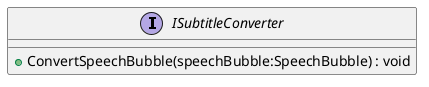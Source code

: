 @startuml
interface ISubtitleConverter {
    + ConvertSpeechBubble(speechBubble:SpeechBubble) : void
}
@enduml

